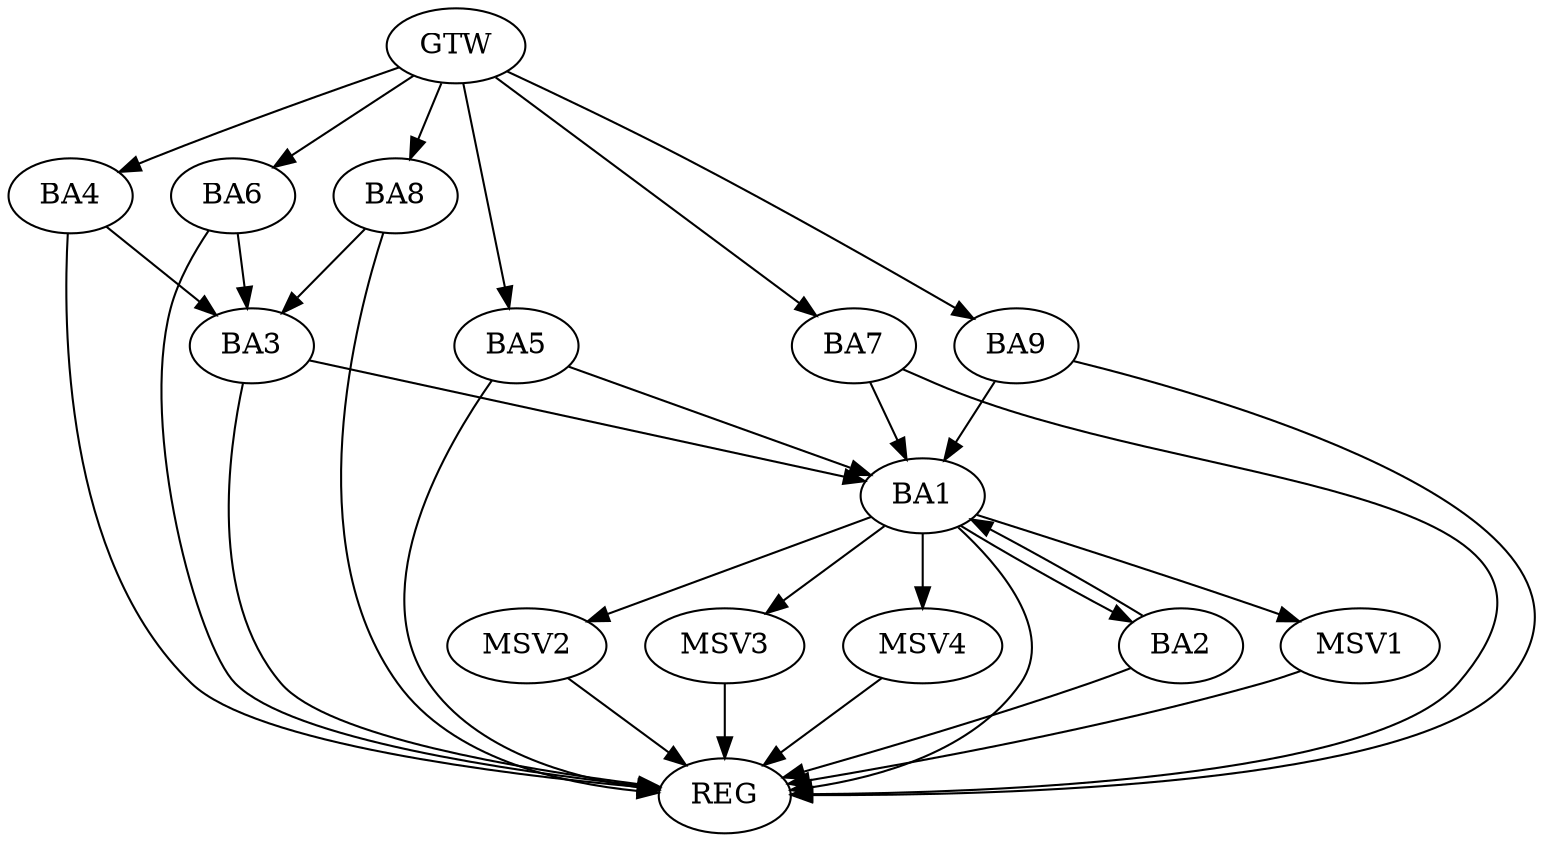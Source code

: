 strict digraph G {
  BA1 [ label="BA1" ];
  BA2 [ label="BA2" ];
  BA3 [ label="BA3" ];
  BA4 [ label="BA4" ];
  BA5 [ label="BA5" ];
  BA6 [ label="BA6" ];
  BA7 [ label="BA7" ];
  BA8 [ label="BA8" ];
  BA9 [ label="BA9" ];
  GTW [ label="GTW" ];
  REG [ label="REG" ];
  MSV1 [ label="MSV1" ];
  MSV2 [ label="MSV2" ];
  MSV3 [ label="MSV3" ];
  MSV4 [ label="MSV4" ];
  BA1 -> BA2;
  BA2 -> BA1;
  BA3 -> BA1;
  BA4 -> BA3;
  BA5 -> BA1;
  BA6 -> BA3;
  BA7 -> BA1;
  BA8 -> BA3;
  BA9 -> BA1;
  GTW -> BA4;
  GTW -> BA5;
  GTW -> BA6;
  GTW -> BA7;
  GTW -> BA8;
  GTW -> BA9;
  BA1 -> REG;
  BA2 -> REG;
  BA3 -> REG;
  BA4 -> REG;
  BA5 -> REG;
  BA6 -> REG;
  BA7 -> REG;
  BA8 -> REG;
  BA9 -> REG;
  BA1 -> MSV1;
  MSV1 -> REG;
  BA1 -> MSV2;
  MSV2 -> REG;
  BA1 -> MSV3;
  MSV3 -> REG;
  BA1 -> MSV4;
  MSV4 -> REG;
}
